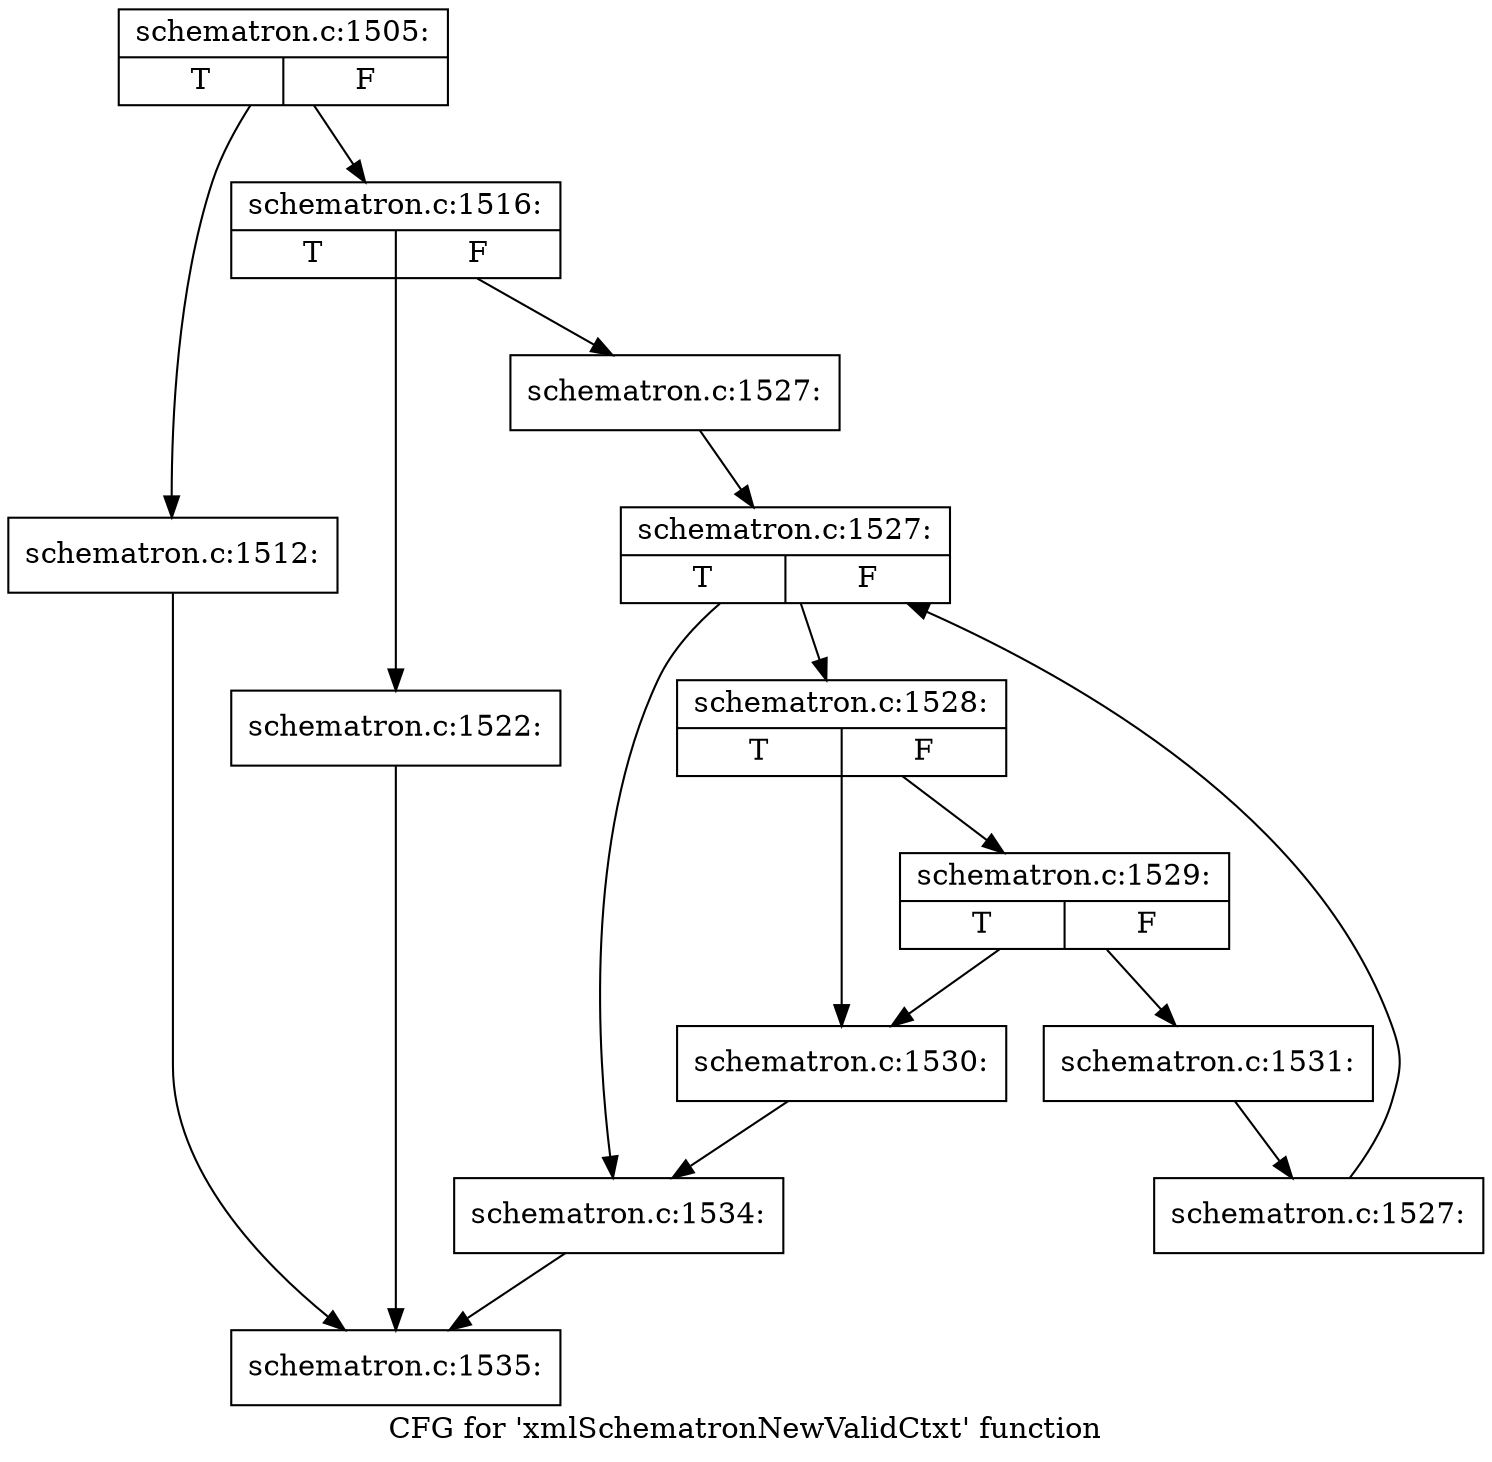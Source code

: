 digraph "CFG for 'xmlSchematronNewValidCtxt' function" {
	label="CFG for 'xmlSchematronNewValidCtxt' function";

	Node0x4c75fb0 [shape=record,label="{schematron.c:1505:|{<s0>T|<s1>F}}"];
	Node0x4c75fb0 -> Node0x4c799d0;
	Node0x4c75fb0 -> Node0x4c79a20;
	Node0x4c799d0 [shape=record,label="{schematron.c:1512:}"];
	Node0x4c799d0 -> Node0x4c76a20;
	Node0x4c79a20 [shape=record,label="{schematron.c:1516:|{<s0>T|<s1>F}}"];
	Node0x4c79a20 -> Node0x4c7a630;
	Node0x4c79a20 -> Node0x4c7b5d0;
	Node0x4c7a630 [shape=record,label="{schematron.c:1522:}"];
	Node0x4c7a630 -> Node0x4c76a20;
	Node0x4c7b5d0 [shape=record,label="{schematron.c:1527:}"];
	Node0x4c7b5d0 -> Node0x4c7c5e0;
	Node0x4c7c5e0 [shape=record,label="{schematron.c:1527:|{<s0>T|<s1>F}}"];
	Node0x4c7c5e0 -> Node0x4c7c7e0;
	Node0x4c7c5e0 -> Node0x4c7c1d0;
	Node0x4c7c7e0 [shape=record,label="{schematron.c:1528:|{<s0>T|<s1>F}}"];
	Node0x4c7c7e0 -> Node0x4c7cae0;
	Node0x4c7c7e0 -> Node0x4c7cb80;
	Node0x4c7cb80 [shape=record,label="{schematron.c:1529:|{<s0>T|<s1>F}}"];
	Node0x4c7cb80 -> Node0x4c7cae0;
	Node0x4c7cb80 -> Node0x4c7cb30;
	Node0x4c7cae0 [shape=record,label="{schematron.c:1530:}"];
	Node0x4c7cae0 -> Node0x4c7c1d0;
	Node0x4c7cb30 [shape=record,label="{schematron.c:1531:}"];
	Node0x4c7cb30 -> Node0x4c7c790;
	Node0x4c7c790 [shape=record,label="{schematron.c:1527:}"];
	Node0x4c7c790 -> Node0x4c7c5e0;
	Node0x4c7c1d0 [shape=record,label="{schematron.c:1534:}"];
	Node0x4c7c1d0 -> Node0x4c76a20;
	Node0x4c76a20 [shape=record,label="{schematron.c:1535:}"];
}
